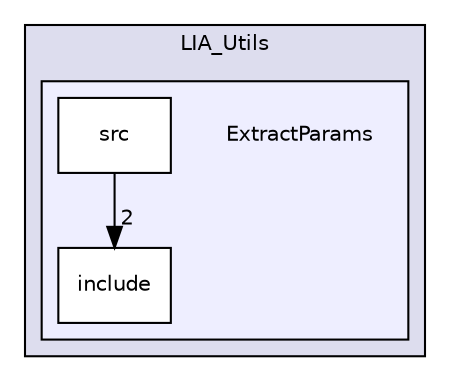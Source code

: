 digraph "LIA_Utils/ExtractParams" {
  compound=true
  node [ fontsize="10", fontname="Helvetica"];
  edge [ labelfontsize="10", labelfontname="Helvetica"];
  subgraph clusterdir_d943bfca0b65a7b22a1ee61fc2aed8dc {
    graph [ bgcolor="#ddddee", pencolor="black", label="LIA_Utils" fontname="Helvetica", fontsize="10", URL="dir_d943bfca0b65a7b22a1ee61fc2aed8dc.html"]
  subgraph clusterdir_d2f93a000dccecf2a5a94edf4a95fa65 {
    graph [ bgcolor="#eeeeff", pencolor="black", label="" URL="dir_d2f93a000dccecf2a5a94edf4a95fa65.html"];
    dir_d2f93a000dccecf2a5a94edf4a95fa65 [shape=plaintext label="ExtractParams"];
    dir_224e459f63d642c80712a6b169e8529b [shape=box label="include" color="black" fillcolor="white" style="filled" URL="dir_224e459f63d642c80712a6b169e8529b.html"];
    dir_278a4fc6bed98ba297c37e9b133bbda4 [shape=box label="src" color="black" fillcolor="white" style="filled" URL="dir_278a4fc6bed98ba297c37e9b133bbda4.html"];
  }
  }
  dir_278a4fc6bed98ba297c37e9b133bbda4->dir_224e459f63d642c80712a6b169e8529b [headlabel="2", labeldistance=1.5 headhref="dir_000119_000118.html"];
}
